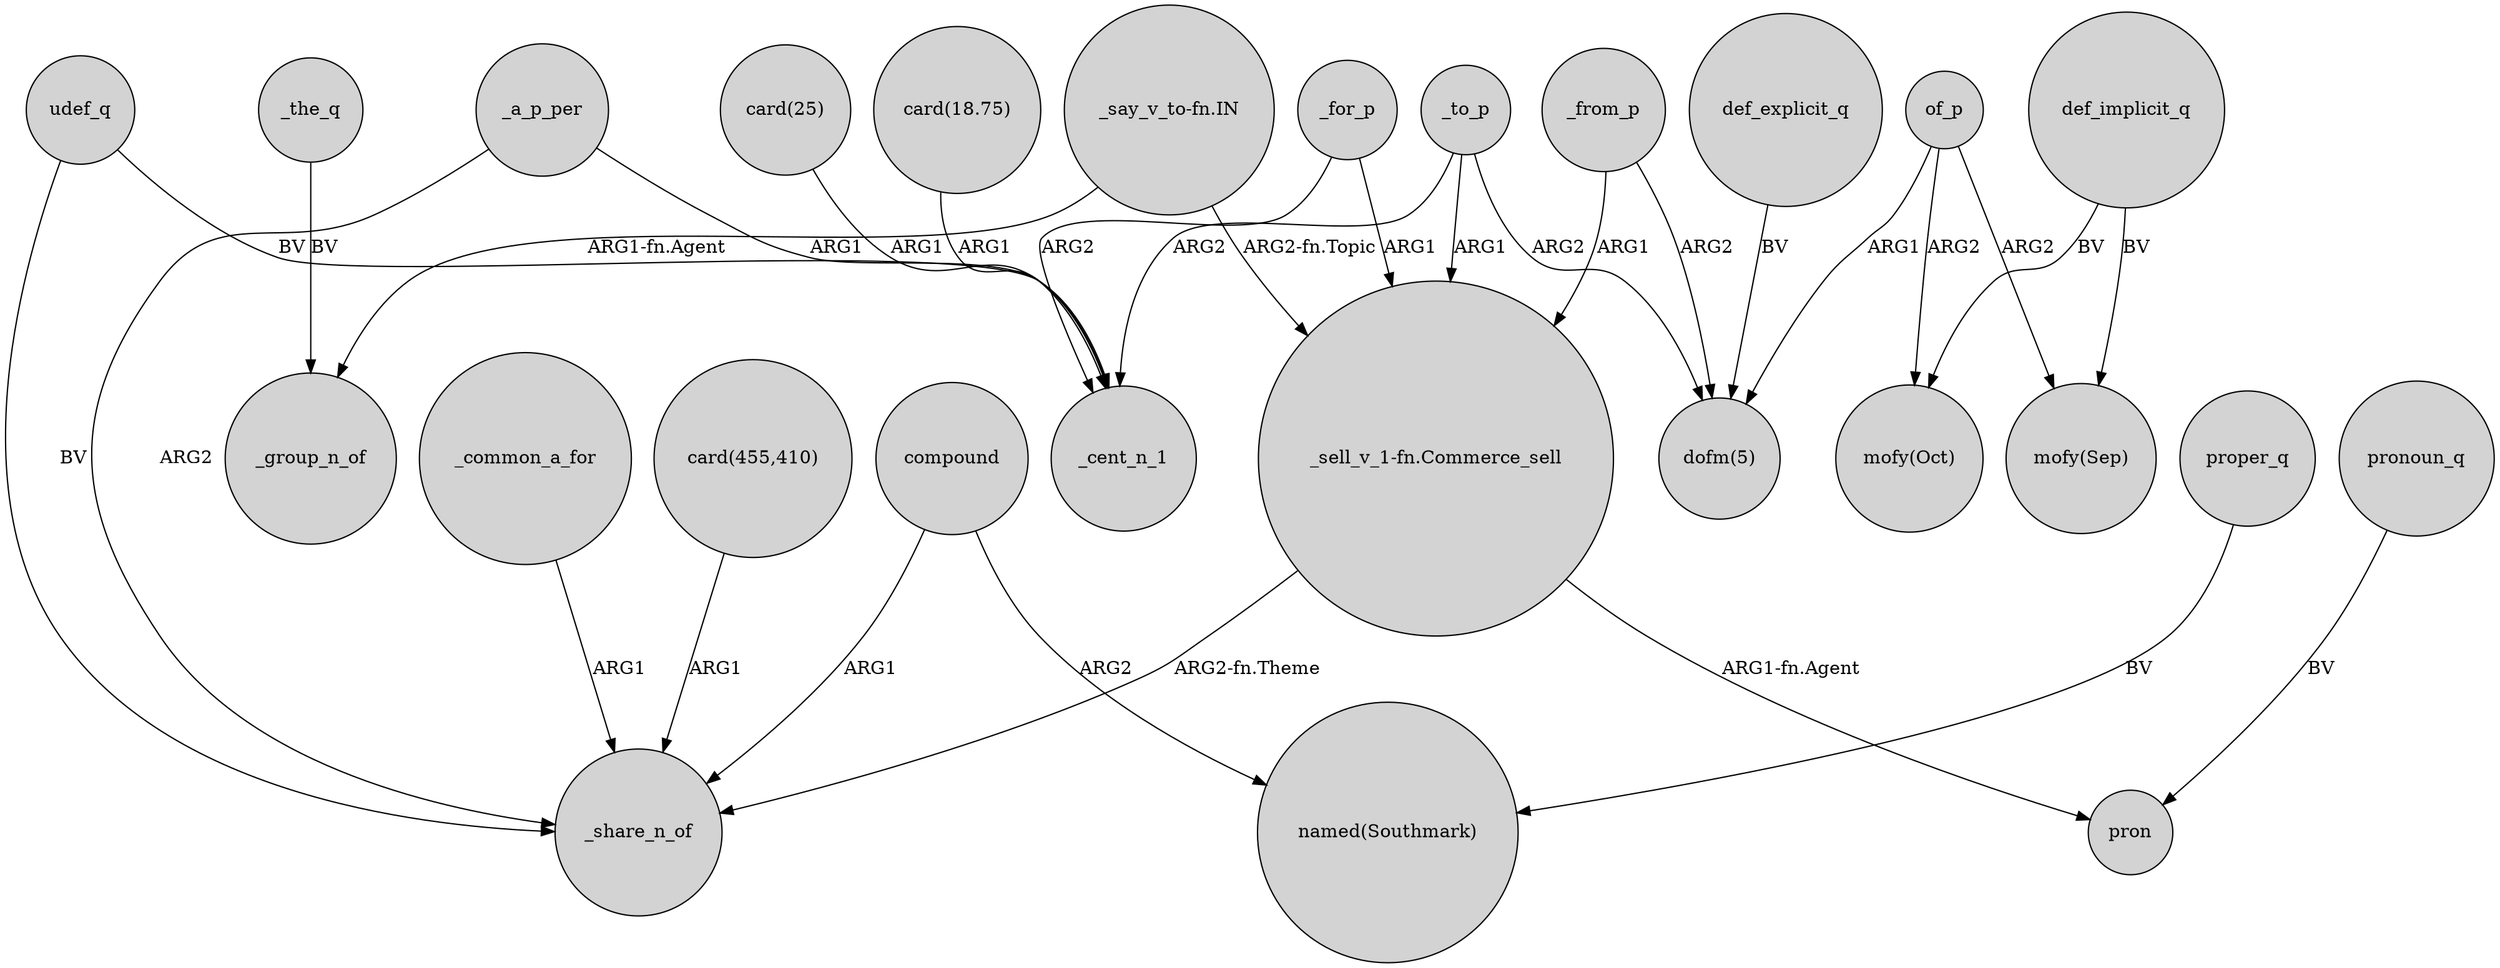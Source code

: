 digraph {
	node [shape=circle style=filled]
	"_say_v_to-fn.IN" -> _group_n_of [label="ARG1-fn.Agent"]
	_to_p -> "dofm(5)" [label=ARG2]
	def_implicit_q -> "mofy(Oct)" [label=BV]
	"card(455,410)" -> _share_n_of [label=ARG1]
	_to_p -> "_sell_v_1-fn.Commerce_sell" [label=ARG1]
	_for_p -> _cent_n_1 [label=ARG2]
	def_explicit_q -> "dofm(5)" [label=BV]
	"_sell_v_1-fn.Commerce_sell" -> _share_n_of [label="ARG2-fn.Theme"]
	_a_p_per -> _share_n_of [label=ARG2]
	of_p -> "mofy(Oct)" [label=ARG2]
	_from_p -> "_sell_v_1-fn.Commerce_sell" [label=ARG1]
	of_p -> "mofy(Sep)" [label=ARG2]
	_the_q -> _group_n_of [label=BV]
	udef_q -> _cent_n_1 [label=BV]
	"_say_v_to-fn.IN" -> "_sell_v_1-fn.Commerce_sell" [label="ARG2-fn.Topic"]
	proper_q -> "named(Southmark)" [label=BV]
	pronoun_q -> pron [label=BV]
	compound -> "named(Southmark)" [label=ARG2]
	def_implicit_q -> "mofy(Sep)" [label=BV]
	_to_p -> _cent_n_1 [label=ARG2]
	compound -> _share_n_of [label=ARG1]
	"card(25)" -> _cent_n_1 [label=ARG1]
	_a_p_per -> _cent_n_1 [label=ARG1]
	_common_a_for -> _share_n_of [label=ARG1]
	_for_p -> "_sell_v_1-fn.Commerce_sell" [label=ARG1]
	udef_q -> _share_n_of [label=BV]
	_from_p -> "dofm(5)" [label=ARG2]
	"card(18.75)" -> _cent_n_1 [label=ARG1]
	"_sell_v_1-fn.Commerce_sell" -> pron [label="ARG1-fn.Agent"]
	of_p -> "dofm(5)" [label=ARG1]
}
